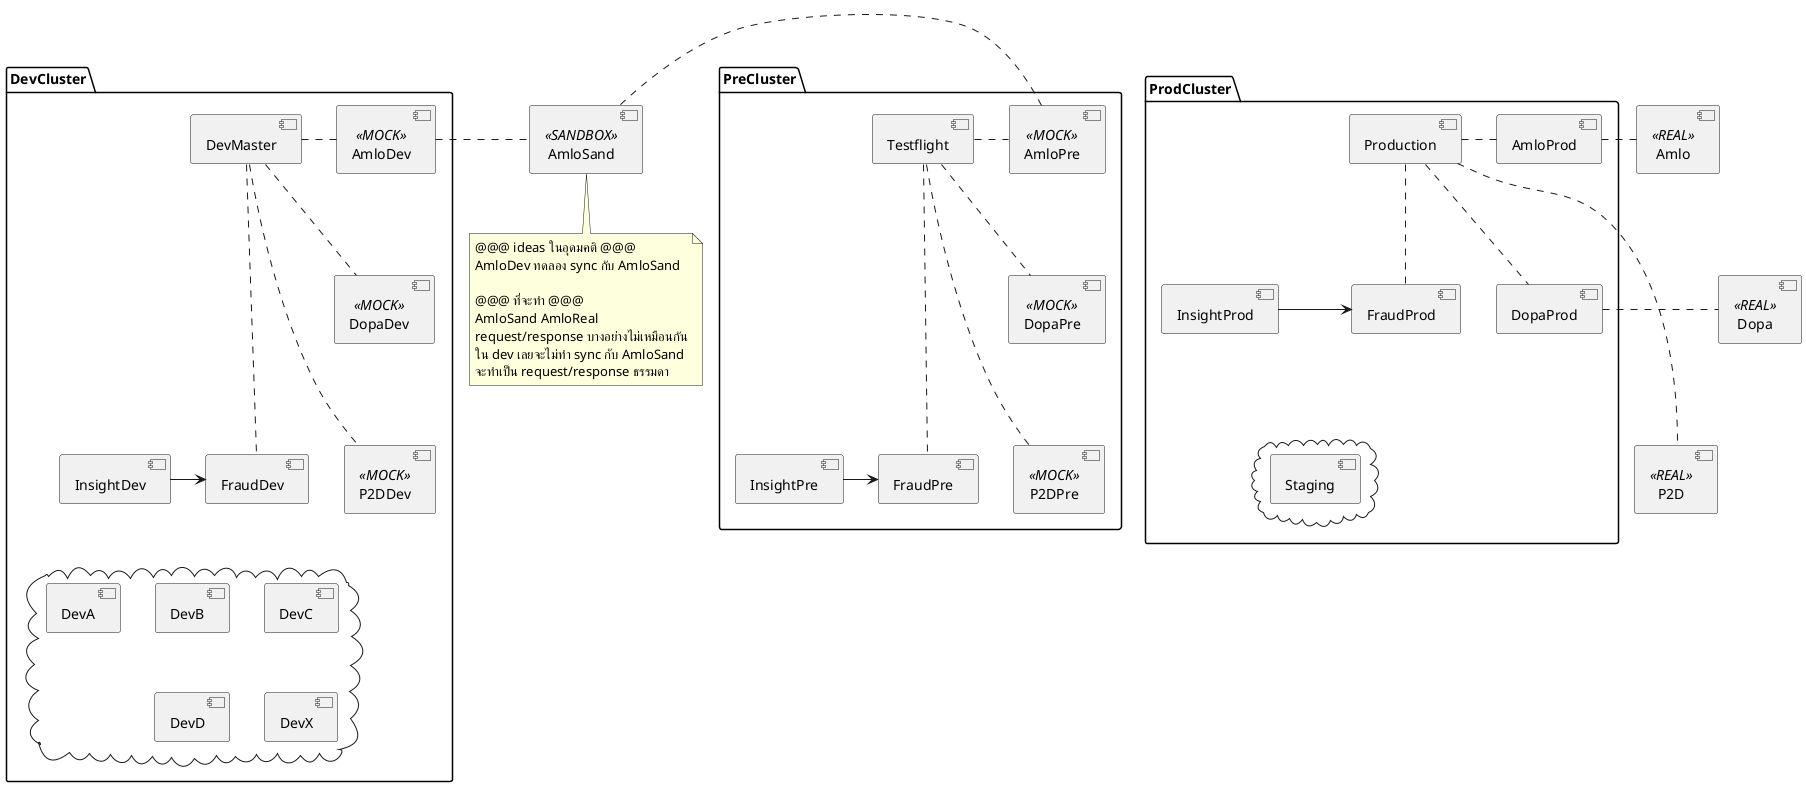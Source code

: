 @startuml dev-and-prod

[AmloSand] <<SANDBOX>>
note bottom of [AmloSand]
@@@ ideas ในอุดมคติ @@@
AmloDev ทดลอง sync กับ AmloSand

@@@ ที่จะทำ @@@
AmloSand AmloReal
request/response บางอย่างไม่เหมือนกัน
ใน dev เลยจะไม่ทำ sync กับ AmloSand
จะทำเป็น request/response ธรรมดา
end note

package DevCluster {
    cloud {
        [DevA]
        [DevB]
        [DevC]
        [DevD]
        [DevX]
    }
    [DevMaster]

    [AmloDev] <<MOCK>>
    [DopaDev] <<MOCK>>
    [P2DDev] <<MOCK>>
    [FraudDev]
    [InsightDev]

    [DevMaster] . [AmloDev]
    [AmloDev] . [AmloSand]
    [DevMaster] .. [DopaDev]
    [DevMaster] .. [P2DDev]
    [DevMaster] ... [FraudDev]
    [FraudDev] <-l- [InsightDev]

    [AmloDev] .[hidden]. [DopaDev]
    [DopaDev] .[hidden]. [P2DDev]

    [DevMaster] .[hidden]... [DevA]
}

package PreCluster {
    [Testflight]

    [AmloPre] <<MOCK>>
    [DopaPre] <<MOCK>>
    [P2DPre] <<MOCK>>
    [FraudPre]
    [InsightPre]

    [Testflight] . [AmloPre]
    [AmloPre] . [AmloSand]
    [Testflight] . [DopaPre]
    [Testflight] . [P2DPre]
    [Testflight] ... [FraudPre]
    [FraudPre] <-l- [InsightPre]

    [AmloPre] .[hidden]. [DopaPre]
    [DopaPre] .[hidden]. [P2DPre]
}

[Amlo] <<REAL>>
[Dopa] <<REAL>>
[P2D] <<REAL>>

package ProdCluster {
    cloud {
        [Staging]
    }
    [Production]
    [AmloProd]
    [DopaProd]
    [FraudProd]
    [InsightProd]

    [Production] .[hidden].. [Staging]
    [Production] .. [FraudProd]
    [FraudProd] <-l- [InsightProd]
}

[Production] . [AmloProd]
[AmloProd] . [Amlo]
[Production] .. [DopaProd]
[DopaProd] . [Dopa]
[Production] ... [P2D]

@enduml